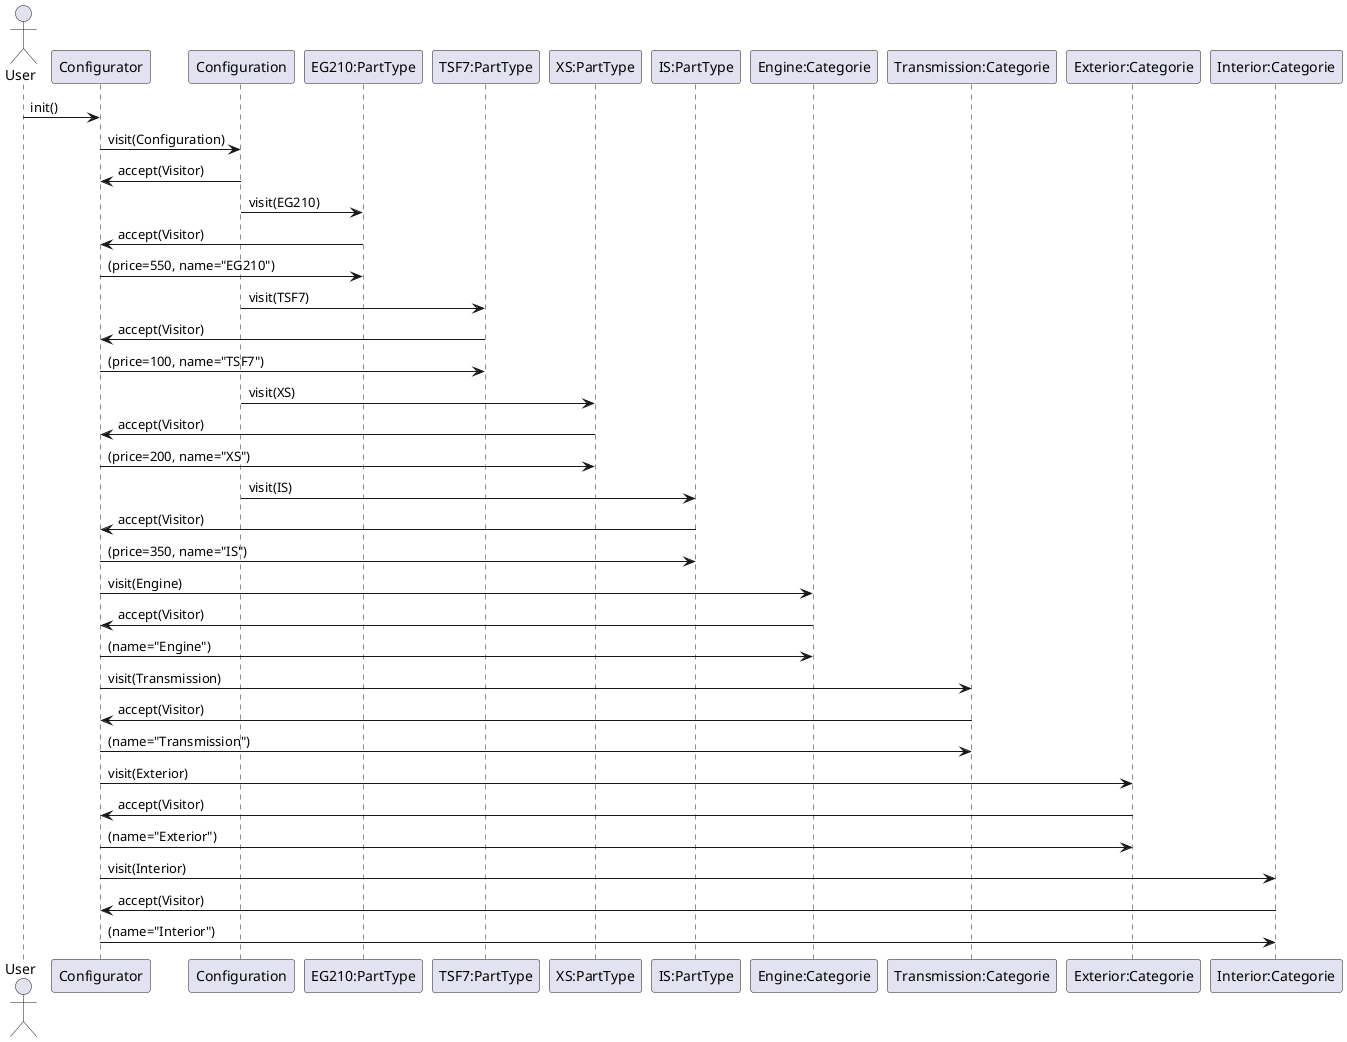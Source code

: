 @startuml

actor User
participant "Configurator" as configurator
participant "Configuration" as configuration
participant "EG210:PartType" as eg210
participant "TSF7:PartType" as tsf7
participant "XS:PartType" as xs
participant "IS:PartType" as is
participant "Engine:Categorie" as engine
participant "Transmission:Categorie" as transmission
participant "Exterior:Categorie" as exterior
participant "Interior:Categorie" as interior

User -> configurator: init()
configurator -> configuration: visit(Configuration)
configuration -> configurator: accept(Visitor)

configuration -> eg210: visit(EG210)
eg210 -> configurator: accept(Visitor)
configurator -> eg210: (price=550, name="EG210")

configuration -> tsf7: visit(TSF7)
tsf7 -> configurator: accept(Visitor)
configurator -> tsf7: (price=100, name="TSF7")

configuration -> xs: visit(XS)
xs -> configurator: accept(Visitor)
configurator -> xs: (price=200, name="XS")

configuration -> is: visit(IS)
is -> configurator: accept(Visitor)
configurator -> is: (price=350, name="IS")

configurator -> engine: visit(Engine)
engine -> configurator: accept(Visitor)
configurator -> engine: (name="Engine")

configurator -> transmission: visit(Transmission)
transmission -> configurator: accept(Visitor)
configurator -> transmission: (name="Transmission")

configurator -> exterior: visit(Exterior)
exterior -> configurator: accept(Visitor)
configurator -> exterior: (name="Exterior")

configurator -> interior: visit(Interior)
interior -> configurator: accept(Visitor)
configurator -> interior: (name="Interior")

@enduml
